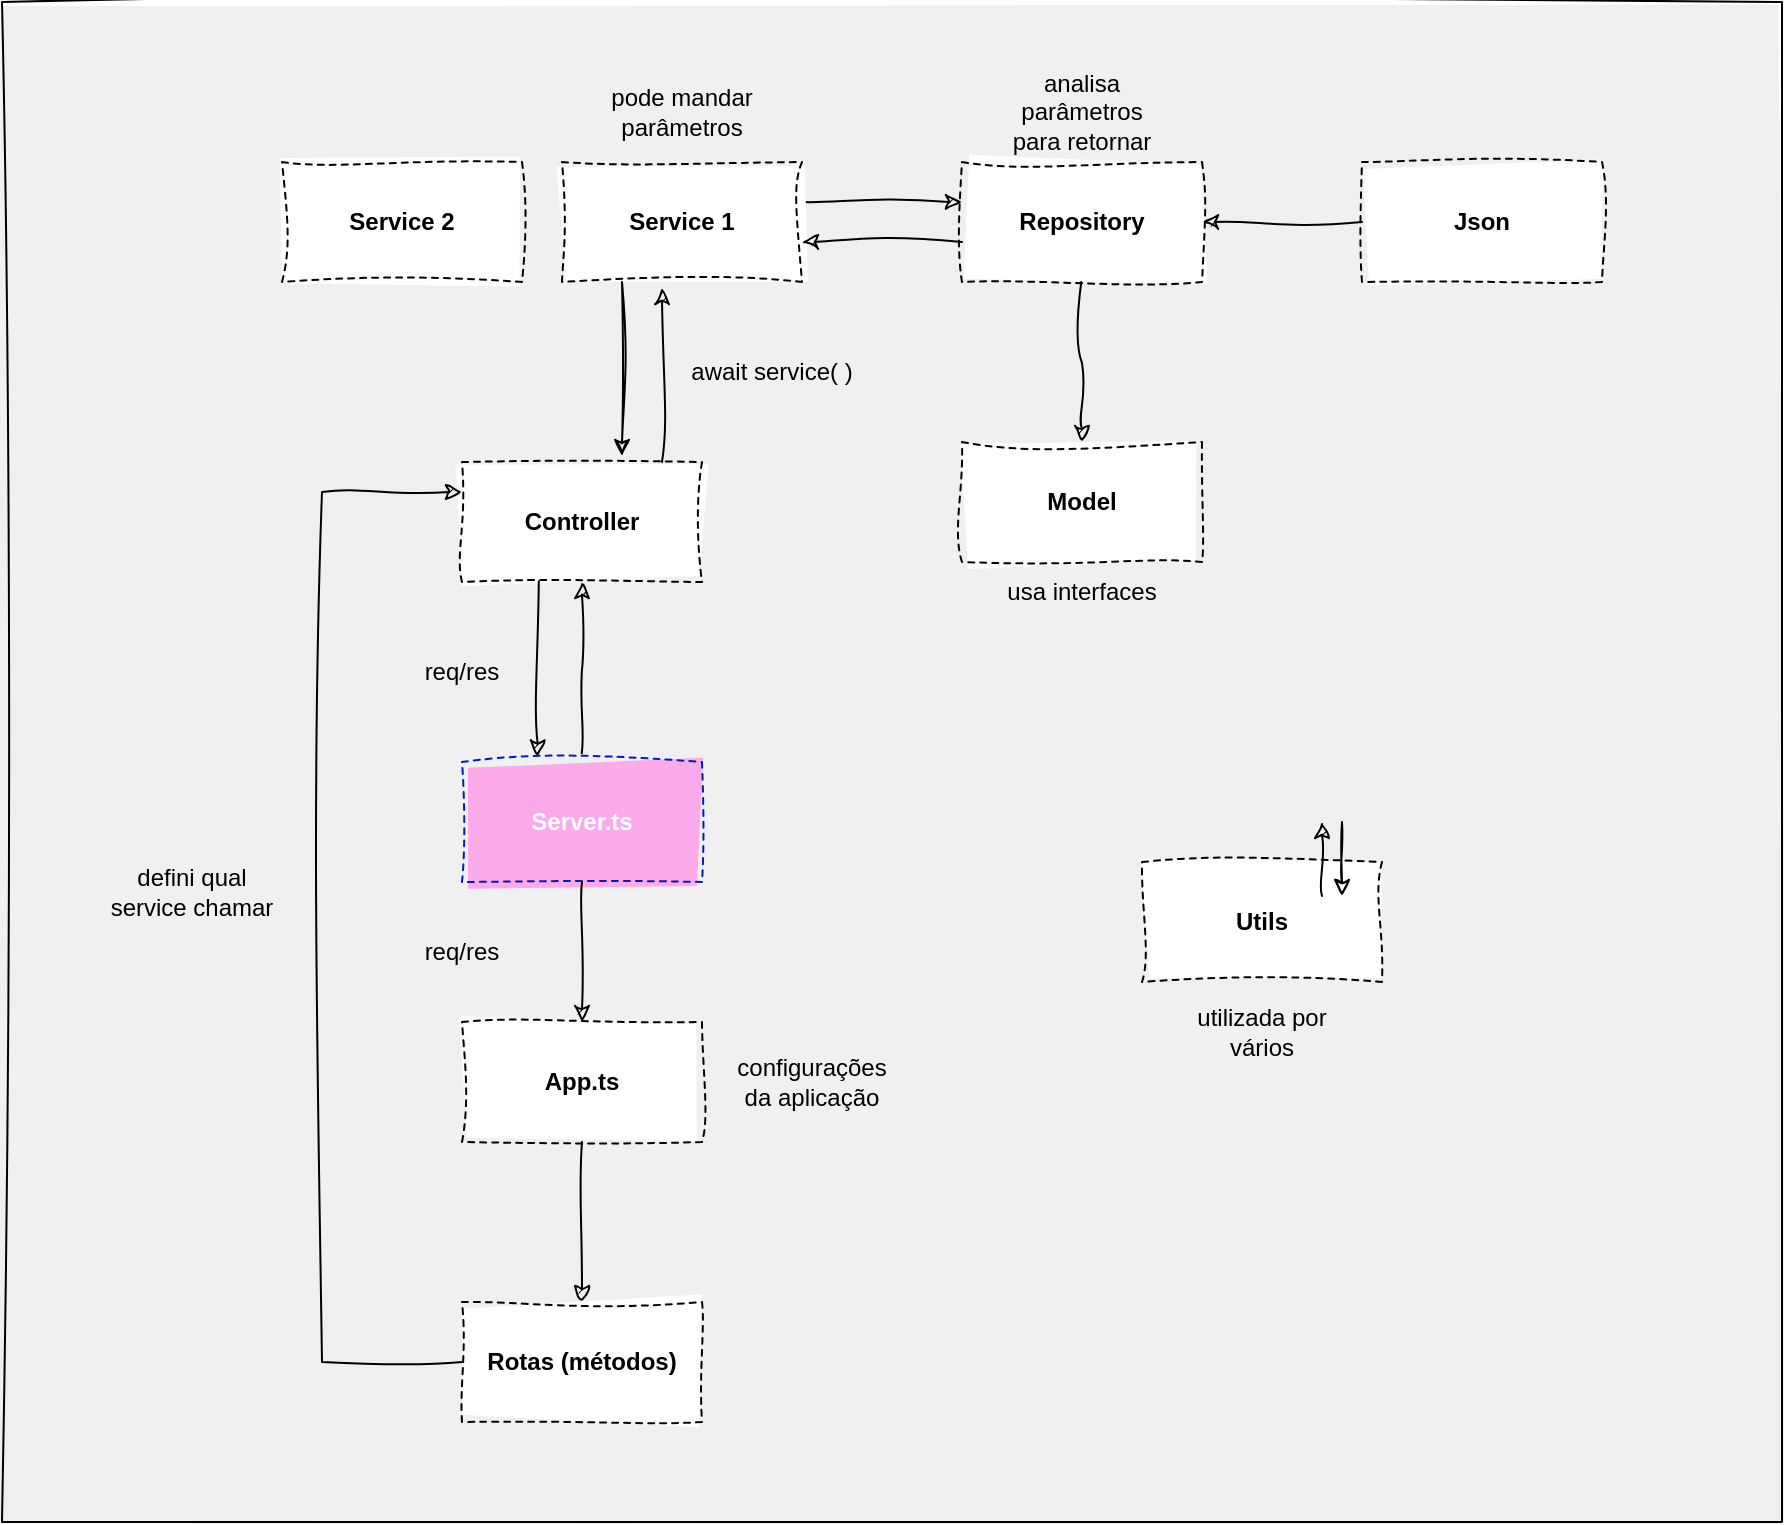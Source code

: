 <mxfile>
    <diagram name="Página-1" id="eao_z6SWScF-oO1fLzfa">
        <mxGraphModel dx="1344" dy="926" grid="1" gridSize="10" guides="1" tooltips="1" connect="1" arrows="1" fold="1" page="1" pageScale="1" pageWidth="1920" pageHeight="1200" background="none" math="0" shadow="0">
            <root>
                <mxCell id="0"/>
                <mxCell id="1" parent="0"/>
                <mxCell id="2" value="" style="whiteSpace=wrap;html=1;sketch=1;curveFitting=1;jiggle=2;fillColor=#F0F0F0;fillStyle=solid;disableMultiStroke=1;" vertex="1" parent="1">
                    <mxGeometry x="720" y="190" width="890" height="760" as="geometry"/>
                </mxCell>
                <mxCell id="q0eZ4X8wfl7v4UqvTY3L-1" value="&lt;font&gt;Server.ts&lt;/font&gt;" style="rounded=0;html=1;dashed=1;comic=0;treeMoving=0;treeFolding=0;sketch=1;curveFitting=1;jiggle=2;portConstraintRotation=0;fixDash=0;container=0;dropTarget=0;collapsible=0;expand=1;metaEdit=0;movable=1;autosize=0;resizable=1;rotatable=1;deletable=1;disableMultiStroke=1;disableMultiStrokeFill=0;fillColor=light-dark(#fdaaeb, #6db2ff);fontColor=light-dark(#FFFFFF,#FFFFFF);strokeColor=#001DBC;fillStyle=solid;labelBackgroundColor=none;labelBorderColor=none;textShadow=0;whiteSpace=wrap;fontStyle=1" parent="1" vertex="1">
                    <mxGeometry x="950" y="570" width="120" height="60" as="geometry">
                        <mxRectangle x="390" y="250" width="90" height="30" as="alternateBounds"/>
                    </mxGeometry>
                </mxCell>
                <mxCell id="q0eZ4X8wfl7v4UqvTY3L-6" value="" style="edgeStyle=orthogonalEdgeStyle;rounded=0;orthogonalLoop=1;jettySize=auto;html=1;sketch=1;curveFitting=1;jiggle=2;disableMultiStroke=1;enumerate=0;startFill=0;exitX=0.499;exitY=-0.072;exitDx=0;exitDy=0;exitPerimeter=0;" parent="1" source="q0eZ4X8wfl7v4UqvTY3L-1" target="q0eZ4X8wfl7v4UqvTY3L-5" edge="1">
                    <mxGeometry relative="1" as="geometry">
                        <mxPoint x="1010" y="560" as="sourcePoint"/>
                    </mxGeometry>
                </mxCell>
                <mxCell id="q0eZ4X8wfl7v4UqvTY3L-14" value="" style="edgeStyle=orthogonalEdgeStyle;rounded=0;orthogonalLoop=1;jettySize=auto;html=1;sketch=1;curveFitting=1;jiggle=2;disableMultiStroke=1;" parent="1" source="q0eZ4X8wfl7v4UqvTY3L-1" target="q0eZ4X8wfl7v4UqvTY3L-13" edge="1">
                    <mxGeometry relative="1" as="geometry"/>
                </mxCell>
                <mxCell id="q0eZ4X8wfl7v4UqvTY3L-5" value="Controller" style="whiteSpace=wrap;html=1;rounded=0;dashed=1;absoluteArcSize=0;noLabel=0;enumerate=0;comic=0;sketch=1;curveFitting=1;jiggle=2;disableMultiStroke=1;disableMultiStrokeFill=0;fontStyle=1" parent="1" vertex="1">
                    <mxGeometry x="950" y="420" width="120" height="60" as="geometry"/>
                </mxCell>
                <mxCell id="q0eZ4X8wfl7v4UqvTY3L-7" value="req/res" style="text;strokeColor=none;align=center;fillColor=none;html=1;verticalAlign=middle;whiteSpace=wrap;rounded=0;" parent="1" vertex="1">
                    <mxGeometry x="920" y="510" width="60" height="30" as="geometry"/>
                </mxCell>
                <mxCell id="q0eZ4X8wfl7v4UqvTY3L-11" value="" style="endArrow=none;html=1;rounded=0;exitX=0.315;exitY=-0.046;exitDx=0;exitDy=0;exitPerimeter=0;startArrow=classic;startFill=1;endFill=0;entryX=0.32;entryY=0.993;entryDx=0;entryDy=0;entryPerimeter=0;sketch=1;curveFitting=1;jiggle=2;disableMultiStroke=1;" parent="1" source="q0eZ4X8wfl7v4UqvTY3L-1" target="q0eZ4X8wfl7v4UqvTY3L-5" edge="1">
                    <mxGeometry width="50" height="50" relative="1" as="geometry">
                        <mxPoint x="990" y="560" as="sourcePoint"/>
                        <mxPoint x="1040" y="510" as="targetPoint"/>
                    </mxGeometry>
                </mxCell>
                <mxCell id="q0eZ4X8wfl7v4UqvTY3L-18" value="" style="edgeStyle=orthogonalEdgeStyle;rounded=0;orthogonalLoop=1;jettySize=auto;html=1;sketch=1;curveFitting=1;jiggle=2;disableMultiStroke=1;" parent="1" source="q0eZ4X8wfl7v4UqvTY3L-13" target="q0eZ4X8wfl7v4UqvTY3L-17" edge="1">
                    <mxGeometry relative="1" as="geometry"/>
                </mxCell>
                <mxCell id="q0eZ4X8wfl7v4UqvTY3L-13" value="App.ts" style="whiteSpace=wrap;html=1;rounded=0;dashed=1;comic=0;sketch=1;curveFitting=1;jiggle=2;autosize=0;resizable=1;disableMultiStroke=1;disableMultiStrokeFill=0;fontStyle=1" parent="1" vertex="1">
                    <mxGeometry x="950" y="700" width="120" height="60" as="geometry"/>
                </mxCell>
                <mxCell id="q0eZ4X8wfl7v4UqvTY3L-15" value="req/res" style="text;strokeColor=none;align=center;fillColor=none;html=1;verticalAlign=middle;whiteSpace=wrap;rounded=0;" parent="1" vertex="1">
                    <mxGeometry x="920" y="650" width="60" height="30" as="geometry"/>
                </mxCell>
                <mxCell id="q0eZ4X8wfl7v4UqvTY3L-16" value="configurações da aplicação" style="text;strokeColor=none;align=center;fillColor=none;html=1;verticalAlign=middle;whiteSpace=wrap;rounded=0;" parent="1" vertex="1">
                    <mxGeometry x="1080" y="715" width="90" height="30" as="geometry"/>
                </mxCell>
                <mxCell id="q0eZ4X8wfl7v4UqvTY3L-41" style="edgeStyle=orthogonalEdgeStyle;rounded=0;orthogonalLoop=1;jettySize=auto;html=1;exitX=0;exitY=0.5;exitDx=0;exitDy=0;entryX=0;entryY=0.25;entryDx=0;entryDy=0;sketch=1;curveFitting=1;jiggle=2;disableMultiStroke=1;" parent="1" source="q0eZ4X8wfl7v4UqvTY3L-17" target="q0eZ4X8wfl7v4UqvTY3L-5" edge="1">
                    <mxGeometry relative="1" as="geometry">
                        <Array as="points">
                            <mxPoint x="880" y="870"/>
                            <mxPoint x="880" y="435"/>
                        </Array>
                    </mxGeometry>
                </mxCell>
                <mxCell id="q0eZ4X8wfl7v4UqvTY3L-17" value="Rotas (métodos)" style="whiteSpace=wrap;html=1;rounded=0;dashed=1;comic=0;sketch=1;curveFitting=1;jiggle=2;autosize=0;resizable=1;disableMultiStroke=1;disableMultiStrokeFill=0;fontStyle=1" parent="1" vertex="1">
                    <mxGeometry x="950" y="840" width="120" height="60" as="geometry"/>
                </mxCell>
                <mxCell id="q0eZ4X8wfl7v4UqvTY3L-31" value="" style="edgeStyle=orthogonalEdgeStyle;rounded=0;orthogonalLoop=1;jettySize=auto;html=1;sketch=1;curveFitting=1;jiggle=2;disableMultiStroke=1;" parent="1" edge="1">
                    <mxGeometry relative="1" as="geometry">
                        <mxPoint x="1120" y="290.0" as="sourcePoint"/>
                        <mxPoint x="1200" y="290.0" as="targetPoint"/>
                    </mxGeometry>
                </mxCell>
                <mxCell id="q0eZ4X8wfl7v4UqvTY3L-19" value="Service 1" style="whiteSpace=wrap;html=1;rounded=0;dashed=1;absoluteArcSize=0;noLabel=0;enumerate=0;comic=0;sketch=1;curveFitting=1;jiggle=2;disableMultiStroke=1;disableMultiStrokeFill=0;fontStyle=1" parent="1" vertex="1">
                    <mxGeometry x="1000" y="270" width="120" height="60" as="geometry"/>
                </mxCell>
                <mxCell id="q0eZ4X8wfl7v4UqvTY3L-26" value="" style="edgeStyle=orthogonalEdgeStyle;rounded=0;orthogonalLoop=1;jettySize=auto;html=1;sketch=1;curveFitting=1;jiggle=2;disableMultiStroke=1;enumerate=0;startFill=0;exitX=0.499;exitY=-0.072;exitDx=0;exitDy=0;exitPerimeter=0;" parent="1" edge="1">
                    <mxGeometry relative="1" as="geometry">
                        <mxPoint x="1050" y="420" as="sourcePoint"/>
                        <mxPoint x="1050" y="333" as="targetPoint"/>
                    </mxGeometry>
                </mxCell>
                <mxCell id="q0eZ4X8wfl7v4UqvTY3L-27" value="" style="edgeStyle=orthogonalEdgeStyle;rounded=0;orthogonalLoop=1;jettySize=auto;html=1;sketch=1;curveFitting=1;jiggle=2;disableMultiStroke=0;enumerate=0;startFill=0;exitX=0.499;exitY=-0.072;exitDx=0;exitDy=0;exitPerimeter=0;startArrow=classic;endArrow=none;endFill=0;" parent="1" edge="1">
                    <mxGeometry relative="1" as="geometry">
                        <mxPoint x="1030" y="417" as="sourcePoint"/>
                        <mxPoint x="1030" y="330" as="targetPoint"/>
                    </mxGeometry>
                </mxCell>
                <mxCell id="q0eZ4X8wfl7v4UqvTY3L-28" value="Service 2" style="whiteSpace=wrap;html=1;rounded=0;dashed=1;absoluteArcSize=0;noLabel=0;enumerate=0;comic=0;sketch=1;curveFitting=1;jiggle=2;disableMultiStroke=1;disableMultiStrokeFill=0;fontStyle=1" parent="1" vertex="1">
                    <mxGeometry x="860" y="270" width="120" height="60" as="geometry"/>
                </mxCell>
                <mxCell id="q0eZ4X8wfl7v4UqvTY3L-29" value="await service( )" style="text;strokeColor=none;align=center;fillColor=none;html=1;verticalAlign=middle;whiteSpace=wrap;rounded=0;" parent="1" vertex="1">
                    <mxGeometry x="1060" y="360" width="90" height="30" as="geometry"/>
                </mxCell>
                <mxCell id="q0eZ4X8wfl7v4UqvTY3L-33" value="" style="edgeStyle=orthogonalEdgeStyle;rounded=0;orthogonalLoop=1;jettySize=auto;html=1;sketch=1;curveFitting=1;jiggle=2;endArrow=none;endFill=0;startArrow=classic;startFill=1;disableMultiStroke=1;" parent="1" source="q0eZ4X8wfl7v4UqvTY3L-30" target="q0eZ4X8wfl7v4UqvTY3L-32" edge="1">
                    <mxGeometry relative="1" as="geometry"/>
                </mxCell>
                <mxCell id="q0eZ4X8wfl7v4UqvTY3L-30" value="Repository" style="whiteSpace=wrap;html=1;rounded=0;dashed=1;absoluteArcSize=0;noLabel=0;enumerate=0;comic=0;sketch=1;curveFitting=1;jiggle=2;disableMultiStroke=1;disableMultiStrokeFill=0;fontStyle=1" parent="1" vertex="1">
                    <mxGeometry x="1200" y="270" width="120" height="60" as="geometry"/>
                </mxCell>
                <mxCell id="q0eZ4X8wfl7v4UqvTY3L-32" value="Json" style="whiteSpace=wrap;html=1;rounded=0;dashed=1;absoluteArcSize=0;noLabel=0;enumerate=0;comic=0;sketch=1;curveFitting=1;jiggle=2;disableMultiStroke=1;disableMultiStrokeFill=0;fontStyle=1" parent="1" vertex="1">
                    <mxGeometry x="1400" y="270" width="120" height="60" as="geometry"/>
                </mxCell>
                <mxCell id="q0eZ4X8wfl7v4UqvTY3L-34" value="pode mandar parâmetros" style="text;strokeColor=none;align=center;fillColor=none;html=1;verticalAlign=middle;whiteSpace=wrap;rounded=0;" parent="1" vertex="1">
                    <mxGeometry x="1015" y="230" width="90" height="30" as="geometry"/>
                </mxCell>
                <mxCell id="q0eZ4X8wfl7v4UqvTY3L-35" value="analisa parâmetros para retornar" style="text;strokeColor=none;align=center;fillColor=none;html=1;verticalAlign=middle;whiteSpace=wrap;rounded=0;" parent="1" vertex="1">
                    <mxGeometry x="1215" y="230" width="90" height="30" as="geometry"/>
                </mxCell>
                <mxCell id="q0eZ4X8wfl7v4UqvTY3L-36" value="" style="edgeStyle=orthogonalEdgeStyle;rounded=0;orthogonalLoop=1;jettySize=auto;html=1;sketch=1;curveFitting=1;jiggle=2;disableMultiStroke=1;startArrow=classic;startFill=1;endArrow=none;endFill=0;" parent="1" edge="1">
                    <mxGeometry relative="1" as="geometry">
                        <mxPoint x="1120" y="310" as="sourcePoint"/>
                        <mxPoint x="1200" y="310" as="targetPoint"/>
                    </mxGeometry>
                </mxCell>
                <mxCell id="q0eZ4X8wfl7v4UqvTY3L-37" value="usa interfaces" style="text;strokeColor=none;align=center;fillColor=none;html=1;verticalAlign=middle;whiteSpace=wrap;rounded=0;" parent="1" vertex="1">
                    <mxGeometry x="1215" y="470" width="90" height="30" as="geometry"/>
                </mxCell>
                <mxCell id="q0eZ4X8wfl7v4UqvTY3L-38" value="Model" style="whiteSpace=wrap;html=1;rounded=0;dashed=1;absoluteArcSize=0;noLabel=0;enumerate=0;comic=0;sketch=1;curveFitting=1;jiggle=2;disableMultiStroke=1;disableMultiStrokeFill=0;fontStyle=1" parent="1" vertex="1">
                    <mxGeometry x="1200" y="410" width="120" height="60" as="geometry"/>
                </mxCell>
                <mxCell id="q0eZ4X8wfl7v4UqvTY3L-39" value="" style="edgeStyle=orthogonalEdgeStyle;rounded=0;orthogonalLoop=1;jettySize=auto;html=1;sketch=1;curveFitting=1;jiggle=2;disableMultiStroke=1;enumerate=0;startFill=1;exitX=0.5;exitY=0;exitDx=0;exitDy=0;startArrow=classic;endArrow=none;endFill=0;" parent="1" source="q0eZ4X8wfl7v4UqvTY3L-38" edge="1">
                    <mxGeometry relative="1" as="geometry">
                        <mxPoint x="1259.62" y="417" as="sourcePoint"/>
                        <mxPoint x="1259.62" y="330" as="targetPoint"/>
                    </mxGeometry>
                </mxCell>
                <mxCell id="q0eZ4X8wfl7v4UqvTY3L-42" value="defini qual service chamar" style="text;strokeColor=none;align=center;fillColor=none;html=1;verticalAlign=middle;whiteSpace=wrap;rounded=0;" parent="1" vertex="1">
                    <mxGeometry x="770" y="620" width="90" height="30" as="geometry"/>
                </mxCell>
                <mxCell id="q0eZ4X8wfl7v4UqvTY3L-43" value="Utils" style="whiteSpace=wrap;html=1;rounded=0;dashed=1;absoluteArcSize=0;noLabel=0;enumerate=0;comic=0;sketch=1;curveFitting=1;jiggle=2;disableMultiStroke=1;disableMultiStrokeFill=0;fontStyle=1" vertex="1" parent="1">
                    <mxGeometry x="1290" y="620" width="120" height="60" as="geometry"/>
                </mxCell>
                <mxCell id="q0eZ4X8wfl7v4UqvTY3L-44" value="utilizada por vários" style="text;strokeColor=none;align=center;fillColor=none;html=1;verticalAlign=middle;whiteSpace=wrap;rounded=0;" vertex="1" parent="1">
                    <mxGeometry x="1305" y="690" width="90" height="30" as="geometry"/>
                </mxCell>
                <mxCell id="q0eZ4X8wfl7v4UqvTY3L-48" value="" style="edgeStyle=orthogonalEdgeStyle;rounded=0;orthogonalLoop=1;jettySize=auto;html=1;sketch=1;curveFitting=1;jiggle=2;disableMultiStroke=0;enumerate=0;startFill=0;exitX=0.499;exitY=-0.072;exitDx=0;exitDy=0;exitPerimeter=0;startArrow=classic;endArrow=none;endFill=0;" edge="1" parent="1">
                    <mxGeometry relative="1" as="geometry">
                        <mxPoint x="1390" y="637" as="sourcePoint"/>
                        <mxPoint x="1390" y="600" as="targetPoint"/>
                    </mxGeometry>
                </mxCell>
                <mxCell id="q0eZ4X8wfl7v4UqvTY3L-49" value="" style="edgeStyle=orthogonalEdgeStyle;rounded=0;orthogonalLoop=1;jettySize=auto;html=1;sketch=1;curveFitting=1;jiggle=2;disableMultiStroke=1;enumerate=0;startFill=0;exitX=0.499;exitY=-0.072;exitDx=0;exitDy=0;exitPerimeter=0;startArrow=none;endArrow=classic;endFill=1;" edge="1" parent="1">
                    <mxGeometry relative="1" as="geometry">
                        <mxPoint x="1380" y="637" as="sourcePoint"/>
                        <mxPoint x="1380" y="600" as="targetPoint"/>
                    </mxGeometry>
                </mxCell>
            </root>
        </mxGraphModel>
    </diagram>
</mxfile>